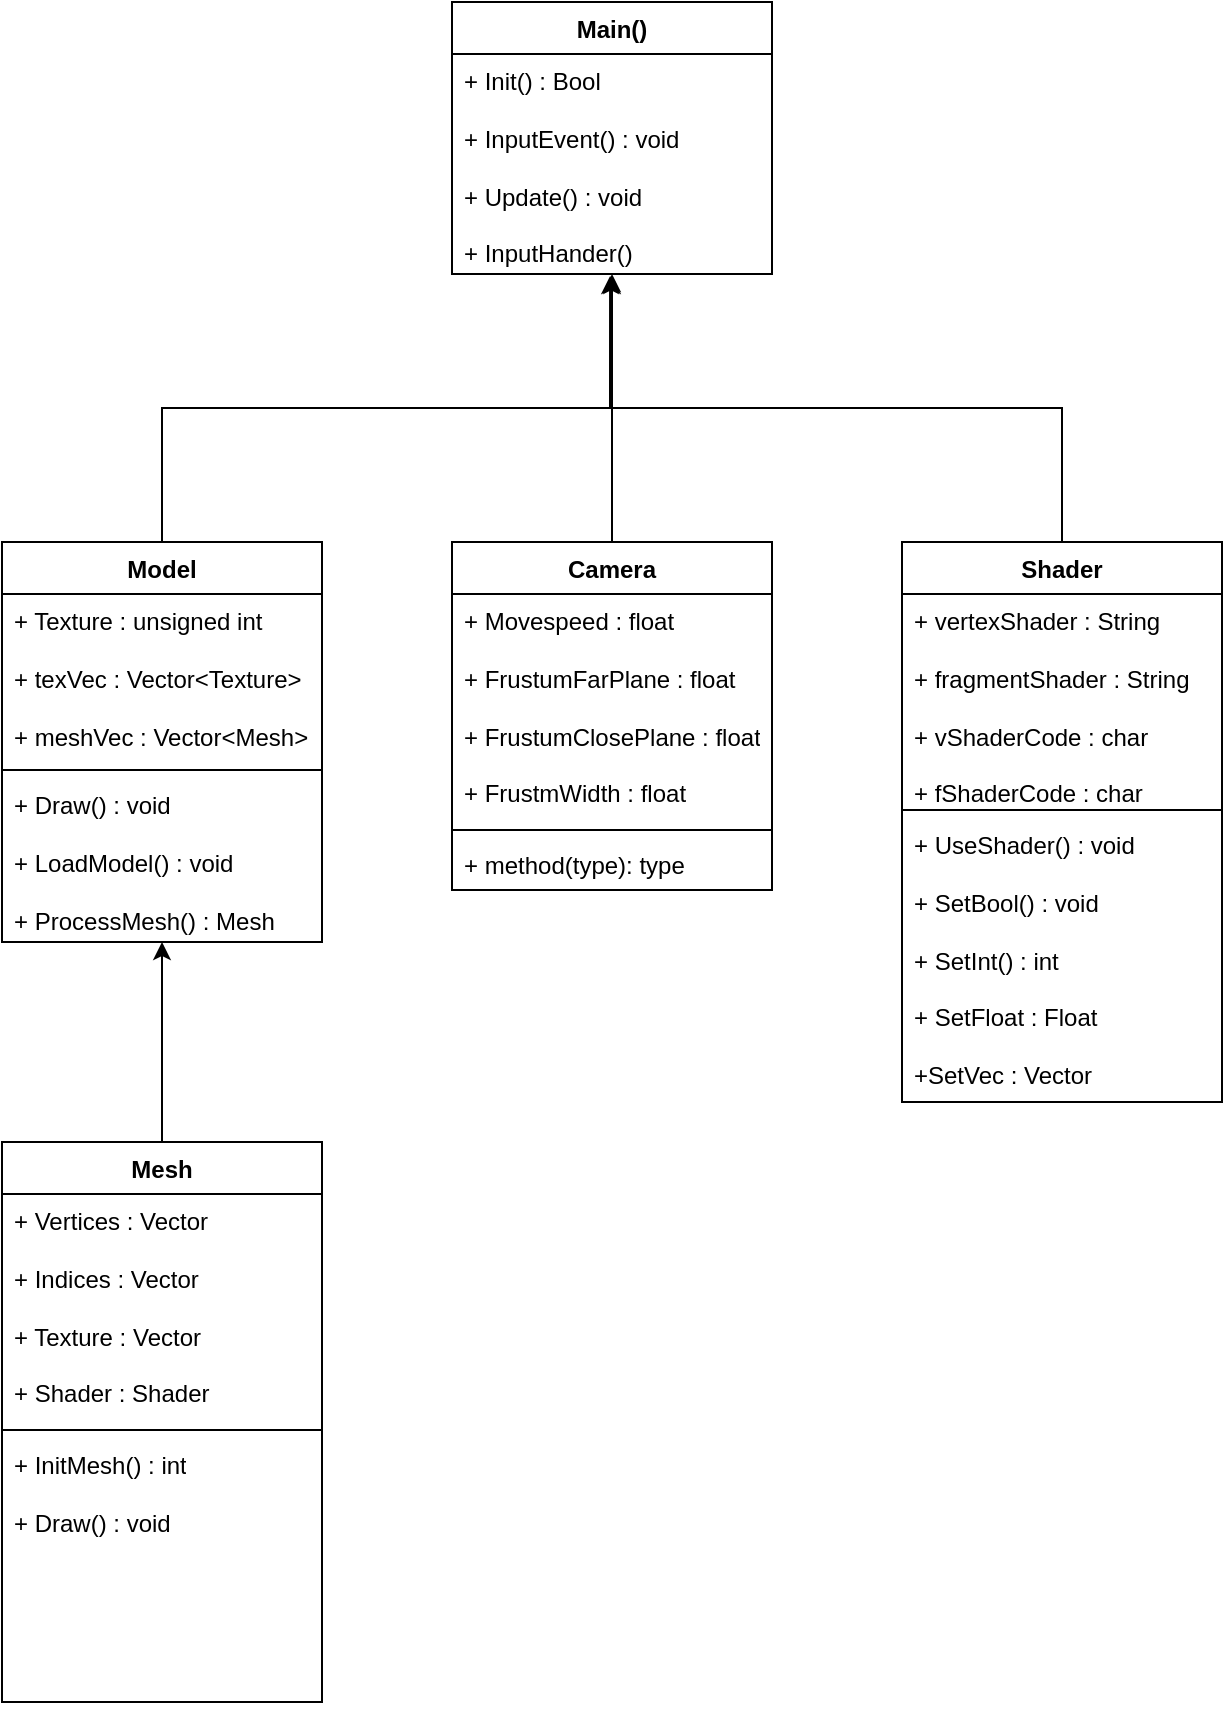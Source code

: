 <mxfile version="25.0.3">
  <diagram id="a7u8j76bWlqgCCZbMFw-" name="Page-1">
    <mxGraphModel dx="1157" dy="779" grid="1" gridSize="10" guides="1" tooltips="1" connect="1" arrows="1" fold="1" page="1" pageScale="1" pageWidth="850" pageHeight="1100" math="0" shadow="0">
      <root>
        <mxCell id="0" />
        <mxCell id="1" parent="0" />
        <mxCell id="2abfj3HiQRj7vuGIn4wA-1" value="Main()" style="swimlane;fontStyle=1;align=center;verticalAlign=top;childLayout=stackLayout;horizontal=1;startSize=26;horizontalStack=0;resizeParent=1;resizeParentMax=0;resizeLast=0;collapsible=1;marginBottom=0;whiteSpace=wrap;html=1;" vertex="1" parent="1">
          <mxGeometry x="345" y="40" width="160" height="136" as="geometry" />
        </mxCell>
        <mxCell id="2abfj3HiQRj7vuGIn4wA-4" value="+ Init() : Bool&lt;div&gt;&lt;br&gt;&lt;/div&gt;&lt;div&gt;+ InputEvent() : void&lt;/div&gt;&lt;div&gt;&lt;br&gt;&lt;/div&gt;&lt;div&gt;+ Update() : void&lt;/div&gt;&lt;div&gt;&lt;br&gt;&lt;/div&gt;&lt;div&gt;+ InputHander()&lt;/div&gt;&lt;div&gt;&lt;br&gt;&lt;div&gt;&lt;div&gt;&lt;br&gt;&lt;/div&gt;&lt;/div&gt;&lt;/div&gt;" style="text;strokeColor=none;fillColor=none;align=left;verticalAlign=top;spacingLeft=4;spacingRight=4;overflow=hidden;rotatable=0;points=[[0,0.5],[1,0.5]];portConstraint=eastwest;whiteSpace=wrap;html=1;" vertex="1" parent="2abfj3HiQRj7vuGIn4wA-1">
          <mxGeometry y="26" width="160" height="110" as="geometry" />
        </mxCell>
        <mxCell id="2abfj3HiQRj7vuGIn4wA-5" value="Camera" style="swimlane;fontStyle=1;align=center;verticalAlign=top;childLayout=stackLayout;horizontal=1;startSize=26;horizontalStack=0;resizeParent=1;resizeParentMax=0;resizeLast=0;collapsible=1;marginBottom=0;whiteSpace=wrap;html=1;" vertex="1" parent="1">
          <mxGeometry x="345" y="310" width="160" height="174" as="geometry" />
        </mxCell>
        <mxCell id="2abfj3HiQRj7vuGIn4wA-6" value="+ Movespeed : float&lt;div&gt;&lt;br&gt;&lt;/div&gt;&lt;div&gt;+ FrustumFarPlane : float&lt;/div&gt;&lt;div&gt;&lt;br&gt;&lt;/div&gt;&lt;div&gt;+ FrustumClosePlane : float&lt;/div&gt;&lt;div&gt;&lt;br&gt;&lt;/div&gt;&lt;div&gt;+ FrustmWidth : float&lt;/div&gt;" style="text;strokeColor=none;fillColor=none;align=left;verticalAlign=top;spacingLeft=4;spacingRight=4;overflow=hidden;rotatable=0;points=[[0,0.5],[1,0.5]];portConstraint=eastwest;whiteSpace=wrap;html=1;" vertex="1" parent="2abfj3HiQRj7vuGIn4wA-5">
          <mxGeometry y="26" width="160" height="114" as="geometry" />
        </mxCell>
        <mxCell id="2abfj3HiQRj7vuGIn4wA-7" value="" style="line;strokeWidth=1;fillColor=none;align=left;verticalAlign=middle;spacingTop=-1;spacingLeft=3;spacingRight=3;rotatable=0;labelPosition=right;points=[];portConstraint=eastwest;strokeColor=inherit;" vertex="1" parent="2abfj3HiQRj7vuGIn4wA-5">
          <mxGeometry y="140" width="160" height="8" as="geometry" />
        </mxCell>
        <mxCell id="2abfj3HiQRj7vuGIn4wA-8" value="+ method(type): type" style="text;strokeColor=none;fillColor=none;align=left;verticalAlign=top;spacingLeft=4;spacingRight=4;overflow=hidden;rotatable=0;points=[[0,0.5],[1,0.5]];portConstraint=eastwest;whiteSpace=wrap;html=1;" vertex="1" parent="2abfj3HiQRj7vuGIn4wA-5">
          <mxGeometry y="148" width="160" height="26" as="geometry" />
        </mxCell>
        <mxCell id="2abfj3HiQRj7vuGIn4wA-9" style="edgeStyle=orthogonalEdgeStyle;rounded=0;orthogonalLoop=1;jettySize=auto;html=1;exitX=0.5;exitY=0;exitDx=0;exitDy=0;entryX=0.5;entryY=1;entryDx=0;entryDy=0;entryPerimeter=0;" edge="1" parent="1" source="2abfj3HiQRj7vuGIn4wA-5" target="2abfj3HiQRj7vuGIn4wA-4">
          <mxGeometry relative="1" as="geometry" />
        </mxCell>
        <mxCell id="2abfj3HiQRj7vuGIn4wA-10" value="Model" style="swimlane;fontStyle=1;align=center;verticalAlign=top;childLayout=stackLayout;horizontal=1;startSize=26;horizontalStack=0;resizeParent=1;resizeParentMax=0;resizeLast=0;collapsible=1;marginBottom=0;whiteSpace=wrap;html=1;" vertex="1" parent="1">
          <mxGeometry x="120" y="310" width="160" height="200" as="geometry" />
        </mxCell>
        <mxCell id="2abfj3HiQRj7vuGIn4wA-11" value="+ Texture : unsigned int&lt;div&gt;&lt;br&gt;&lt;/div&gt;&lt;div&gt;+ texVec : Vector&amp;lt;Texture&amp;gt;&lt;/div&gt;&lt;div&gt;&lt;br&gt;&lt;/div&gt;&lt;div&gt;+ meshVec : Vector&amp;lt;Mesh&amp;gt;&lt;/div&gt;&lt;div&gt;&lt;br&gt;&lt;/div&gt;&lt;div&gt;&lt;br&gt;&lt;/div&gt;" style="text;strokeColor=none;fillColor=none;align=left;verticalAlign=top;spacingLeft=4;spacingRight=4;overflow=hidden;rotatable=0;points=[[0,0.5],[1,0.5]];portConstraint=eastwest;whiteSpace=wrap;html=1;" vertex="1" parent="2abfj3HiQRj7vuGIn4wA-10">
          <mxGeometry y="26" width="160" height="84" as="geometry" />
        </mxCell>
        <mxCell id="2abfj3HiQRj7vuGIn4wA-12" value="" style="line;strokeWidth=1;fillColor=none;align=left;verticalAlign=middle;spacingTop=-1;spacingLeft=3;spacingRight=3;rotatable=0;labelPosition=right;points=[];portConstraint=eastwest;strokeColor=inherit;" vertex="1" parent="2abfj3HiQRj7vuGIn4wA-10">
          <mxGeometry y="110" width="160" height="8" as="geometry" />
        </mxCell>
        <mxCell id="2abfj3HiQRj7vuGIn4wA-13" value="+ Draw() : void&lt;div&gt;&lt;br&gt;&lt;/div&gt;&lt;div&gt;+ LoadModel() : void&lt;/div&gt;&lt;div&gt;&lt;br&gt;&lt;/div&gt;&lt;div&gt;+ ProcessMesh() : Mesh&lt;/div&gt;" style="text;strokeColor=none;fillColor=none;align=left;verticalAlign=top;spacingLeft=4;spacingRight=4;overflow=hidden;rotatable=0;points=[[0,0.5],[1,0.5]];portConstraint=eastwest;whiteSpace=wrap;html=1;" vertex="1" parent="2abfj3HiQRj7vuGIn4wA-10">
          <mxGeometry y="118" width="160" height="82" as="geometry" />
        </mxCell>
        <mxCell id="2abfj3HiQRj7vuGIn4wA-14" style="edgeStyle=orthogonalEdgeStyle;rounded=0;orthogonalLoop=1;jettySize=auto;html=1;exitX=0.5;exitY=0;exitDx=0;exitDy=0;entryX=0.5;entryY=1.009;entryDx=0;entryDy=0;entryPerimeter=0;" edge="1" parent="1" source="2abfj3HiQRj7vuGIn4wA-10" target="2abfj3HiQRj7vuGIn4wA-4">
          <mxGeometry relative="1" as="geometry" />
        </mxCell>
        <mxCell id="2abfj3HiQRj7vuGIn4wA-15" value="Mesh" style="swimlane;fontStyle=1;align=center;verticalAlign=top;childLayout=stackLayout;horizontal=1;startSize=26;horizontalStack=0;resizeParent=1;resizeParentMax=0;resizeLast=0;collapsible=1;marginBottom=0;whiteSpace=wrap;html=1;" vertex="1" parent="1">
          <mxGeometry x="120" y="610" width="160" height="280" as="geometry" />
        </mxCell>
        <mxCell id="2abfj3HiQRj7vuGIn4wA-16" value="+ Vertices : Vector&lt;div&gt;&lt;br&gt;&lt;/div&gt;&lt;div&gt;+ Indices : Vector&lt;/div&gt;&lt;div&gt;&lt;br&gt;&lt;/div&gt;&lt;div&gt;+ Texture : Vector&lt;/div&gt;&lt;div&gt;&lt;br&gt;&lt;/div&gt;&lt;div&gt;+ Shader : Shader&lt;/div&gt;" style="text;strokeColor=none;fillColor=none;align=left;verticalAlign=top;spacingLeft=4;spacingRight=4;overflow=hidden;rotatable=0;points=[[0,0.5],[1,0.5]];portConstraint=eastwest;whiteSpace=wrap;html=1;" vertex="1" parent="2abfj3HiQRj7vuGIn4wA-15">
          <mxGeometry y="26" width="160" height="114" as="geometry" />
        </mxCell>
        <mxCell id="2abfj3HiQRj7vuGIn4wA-17" value="" style="line;strokeWidth=1;fillColor=none;align=left;verticalAlign=middle;spacingTop=-1;spacingLeft=3;spacingRight=3;rotatable=0;labelPosition=right;points=[];portConstraint=eastwest;strokeColor=inherit;" vertex="1" parent="2abfj3HiQRj7vuGIn4wA-15">
          <mxGeometry y="140" width="160" height="8" as="geometry" />
        </mxCell>
        <mxCell id="2abfj3HiQRj7vuGIn4wA-18" value="+ InitMesh() : int&lt;br&gt;&lt;div&gt;&lt;br&gt;&lt;/div&gt;&lt;div&gt;+ Draw() : void&lt;/div&gt;" style="text;strokeColor=none;fillColor=none;align=left;verticalAlign=top;spacingLeft=4;spacingRight=4;overflow=hidden;rotatable=0;points=[[0,0.5],[1,0.5]];portConstraint=eastwest;whiteSpace=wrap;html=1;" vertex="1" parent="2abfj3HiQRj7vuGIn4wA-15">
          <mxGeometry y="148" width="160" height="132" as="geometry" />
        </mxCell>
        <mxCell id="2abfj3HiQRj7vuGIn4wA-19" style="edgeStyle=orthogonalEdgeStyle;rounded=0;orthogonalLoop=1;jettySize=auto;html=1;exitX=0.5;exitY=0;exitDx=0;exitDy=0;entryX=0.5;entryY=1;entryDx=0;entryDy=0;entryPerimeter=0;" edge="1" parent="1" source="2abfj3HiQRj7vuGIn4wA-15" target="2abfj3HiQRj7vuGIn4wA-13">
          <mxGeometry relative="1" as="geometry" />
        </mxCell>
        <mxCell id="2abfj3HiQRj7vuGIn4wA-20" value="Shader" style="swimlane;fontStyle=1;align=center;verticalAlign=top;childLayout=stackLayout;horizontal=1;startSize=26;horizontalStack=0;resizeParent=1;resizeParentMax=0;resizeLast=0;collapsible=1;marginBottom=0;whiteSpace=wrap;html=1;" vertex="1" parent="1">
          <mxGeometry x="570" y="310" width="160" height="280" as="geometry" />
        </mxCell>
        <mxCell id="2abfj3HiQRj7vuGIn4wA-21" value="+ vertexShader : String&lt;div&gt;&lt;br&gt;&lt;/div&gt;&lt;div&gt;+ fragmentShader : String&lt;/div&gt;&lt;div&gt;&lt;br&gt;&lt;/div&gt;&lt;div&gt;+ vShaderCode : char&lt;/div&gt;&lt;div&gt;&lt;br&gt;&lt;/div&gt;&lt;div&gt;+ fShaderCode : char&lt;/div&gt;&lt;div&gt;&lt;br&gt;&lt;/div&gt;&lt;div&gt;&lt;br&gt;&lt;/div&gt;" style="text;strokeColor=none;fillColor=none;align=left;verticalAlign=top;spacingLeft=4;spacingRight=4;overflow=hidden;rotatable=0;points=[[0,0.5],[1,0.5]];portConstraint=eastwest;whiteSpace=wrap;html=1;" vertex="1" parent="2abfj3HiQRj7vuGIn4wA-20">
          <mxGeometry y="26" width="160" height="104" as="geometry" />
        </mxCell>
        <mxCell id="2abfj3HiQRj7vuGIn4wA-22" value="" style="line;strokeWidth=1;fillColor=none;align=left;verticalAlign=middle;spacingTop=-1;spacingLeft=3;spacingRight=3;rotatable=0;labelPosition=right;points=[];portConstraint=eastwest;strokeColor=inherit;" vertex="1" parent="2abfj3HiQRj7vuGIn4wA-20">
          <mxGeometry y="130" width="160" height="8" as="geometry" />
        </mxCell>
        <mxCell id="2abfj3HiQRj7vuGIn4wA-23" value="+ UseShader() : void&lt;div&gt;&lt;br&gt;&lt;/div&gt;&lt;div&gt;+ SetBool() : void&lt;/div&gt;&lt;div&gt;&lt;br&gt;&lt;/div&gt;&lt;div&gt;+ SetInt() : int&lt;/div&gt;&lt;div&gt;&lt;br&gt;&lt;/div&gt;&lt;div&gt;+ SetFloat : Float&lt;/div&gt;&lt;div&gt;&lt;br&gt;&lt;/div&gt;&lt;div&gt;+SetVec : Vector&lt;/div&gt;" style="text;strokeColor=none;fillColor=none;align=left;verticalAlign=top;spacingLeft=4;spacingRight=4;overflow=hidden;rotatable=0;points=[[0,0.5],[1,0.5]];portConstraint=eastwest;whiteSpace=wrap;html=1;" vertex="1" parent="2abfj3HiQRj7vuGIn4wA-20">
          <mxGeometry y="138" width="160" height="142" as="geometry" />
        </mxCell>
        <mxCell id="2abfj3HiQRj7vuGIn4wA-24" style="edgeStyle=orthogonalEdgeStyle;rounded=0;orthogonalLoop=1;jettySize=auto;html=1;exitX=0.5;exitY=0;exitDx=0;exitDy=0;entryX=0.494;entryY=1.009;entryDx=0;entryDy=0;entryPerimeter=0;" edge="1" parent="1" source="2abfj3HiQRj7vuGIn4wA-20" target="2abfj3HiQRj7vuGIn4wA-4">
          <mxGeometry relative="1" as="geometry" />
        </mxCell>
      </root>
    </mxGraphModel>
  </diagram>
</mxfile>
